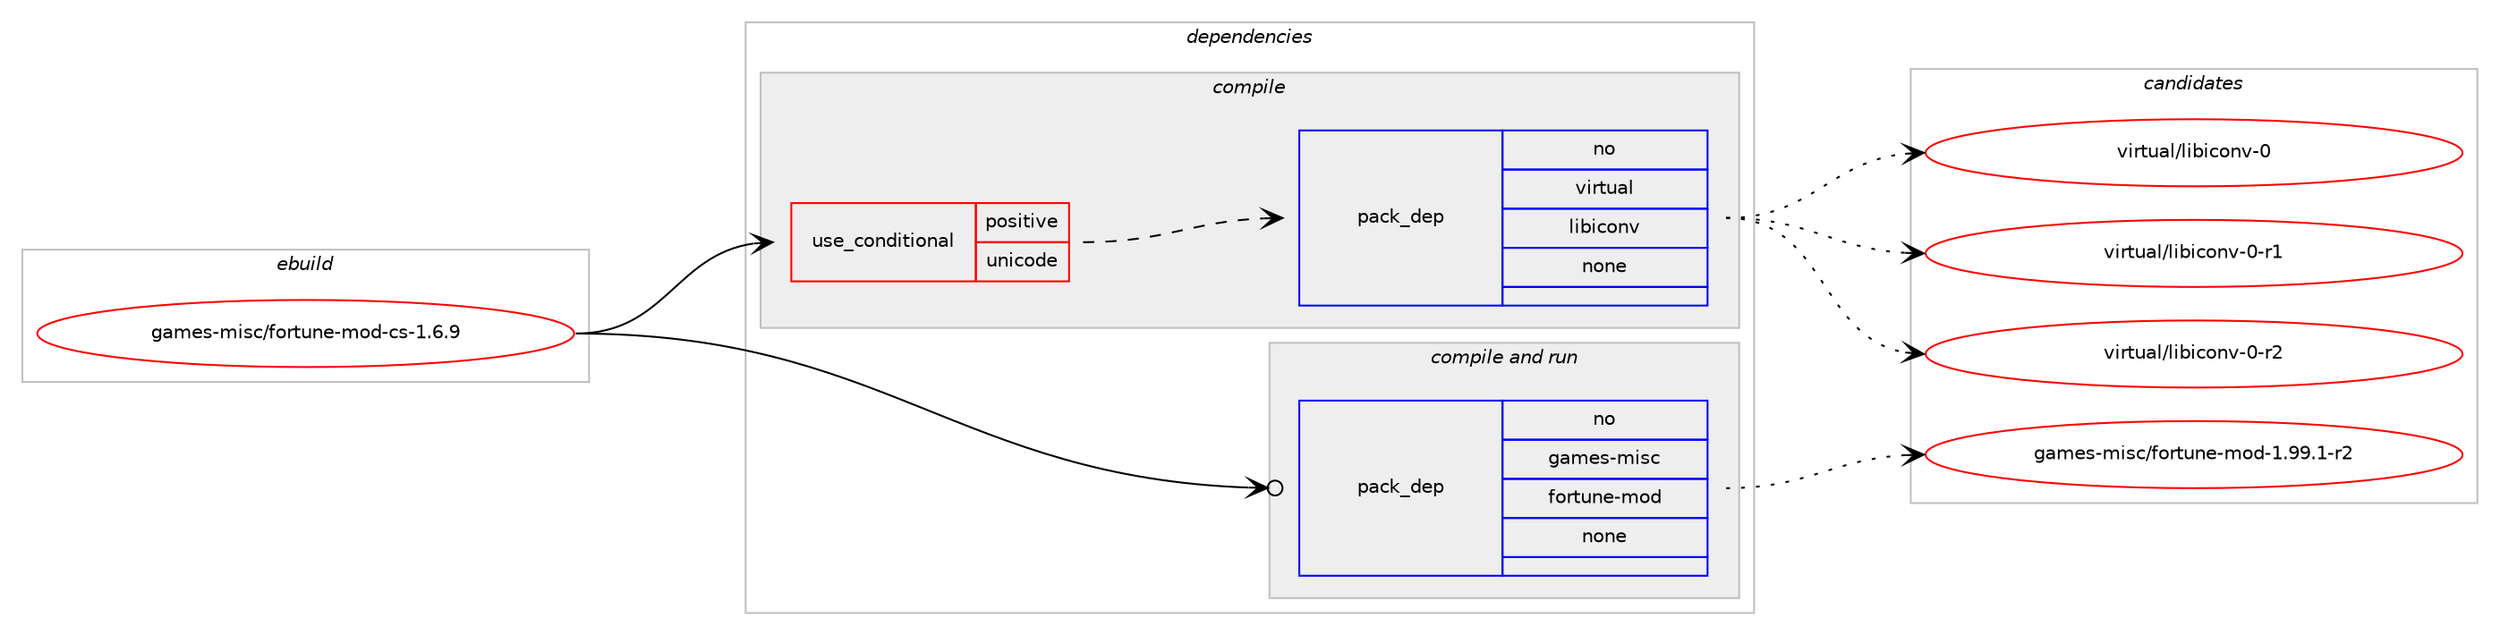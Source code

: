 digraph prolog {

# *************
# Graph options
# *************

newrank=true;
concentrate=true;
compound=true;
graph [rankdir=LR,fontname=Helvetica,fontsize=10,ranksep=1.5];#, ranksep=2.5, nodesep=0.2];
edge  [arrowhead=vee];
node  [fontname=Helvetica,fontsize=10];

# **********
# The ebuild
# **********

subgraph cluster_leftcol {
color=gray;
rank=same;
label=<<i>ebuild</i>>;
id [label="games-misc/fortune-mod-cs-1.6.9", color=red, width=4, href="../games-misc/fortune-mod-cs-1.6.9.svg"];
}

# ****************
# The dependencies
# ****************

subgraph cluster_midcol {
color=gray;
label=<<i>dependencies</i>>;
subgraph cluster_compile {
fillcolor="#eeeeee";
style=filled;
label=<<i>compile</i>>;
subgraph cond426873 {
dependency1558640 [label=<<TABLE BORDER="0" CELLBORDER="1" CELLSPACING="0" CELLPADDING="4"><TR><TD ROWSPAN="3" CELLPADDING="10">use_conditional</TD></TR><TR><TD>positive</TD></TR><TR><TD>unicode</TD></TR></TABLE>>, shape=none, color=red];
subgraph pack1107730 {
dependency1558641 [label=<<TABLE BORDER="0" CELLBORDER="1" CELLSPACING="0" CELLPADDING="4" WIDTH="220"><TR><TD ROWSPAN="6" CELLPADDING="30">pack_dep</TD></TR><TR><TD WIDTH="110">no</TD></TR><TR><TD>virtual</TD></TR><TR><TD>libiconv</TD></TR><TR><TD>none</TD></TR><TR><TD></TD></TR></TABLE>>, shape=none, color=blue];
}
dependency1558640:e -> dependency1558641:w [weight=20,style="dashed",arrowhead="vee"];
}
id:e -> dependency1558640:w [weight=20,style="solid",arrowhead="vee"];
}
subgraph cluster_compileandrun {
fillcolor="#eeeeee";
style=filled;
label=<<i>compile and run</i>>;
subgraph pack1107731 {
dependency1558642 [label=<<TABLE BORDER="0" CELLBORDER="1" CELLSPACING="0" CELLPADDING="4" WIDTH="220"><TR><TD ROWSPAN="6" CELLPADDING="30">pack_dep</TD></TR><TR><TD WIDTH="110">no</TD></TR><TR><TD>games-misc</TD></TR><TR><TD>fortune-mod</TD></TR><TR><TD>none</TD></TR><TR><TD></TD></TR></TABLE>>, shape=none, color=blue];
}
id:e -> dependency1558642:w [weight=20,style="solid",arrowhead="odotvee"];
}
subgraph cluster_run {
fillcolor="#eeeeee";
style=filled;
label=<<i>run</i>>;
}
}

# **************
# The candidates
# **************

subgraph cluster_choices {
rank=same;
color=gray;
label=<<i>candidates</i>>;

subgraph choice1107730 {
color=black;
nodesep=1;
choice118105114116117971084710810598105991111101184548 [label="virtual/libiconv-0", color=red, width=4,href="../virtual/libiconv-0.svg"];
choice1181051141161179710847108105981059911111011845484511449 [label="virtual/libiconv-0-r1", color=red, width=4,href="../virtual/libiconv-0-r1.svg"];
choice1181051141161179710847108105981059911111011845484511450 [label="virtual/libiconv-0-r2", color=red, width=4,href="../virtual/libiconv-0-r2.svg"];
dependency1558641:e -> choice118105114116117971084710810598105991111101184548:w [style=dotted,weight="100"];
dependency1558641:e -> choice1181051141161179710847108105981059911111011845484511449:w [style=dotted,weight="100"];
dependency1558641:e -> choice1181051141161179710847108105981059911111011845484511450:w [style=dotted,weight="100"];
}
subgraph choice1107731 {
color=black;
nodesep=1;
choice1039710910111545109105115994710211111411611711010145109111100454946575746494511450 [label="games-misc/fortune-mod-1.99.1-r2", color=red, width=4,href="../games-misc/fortune-mod-1.99.1-r2.svg"];
dependency1558642:e -> choice1039710910111545109105115994710211111411611711010145109111100454946575746494511450:w [style=dotted,weight="100"];
}
}

}
